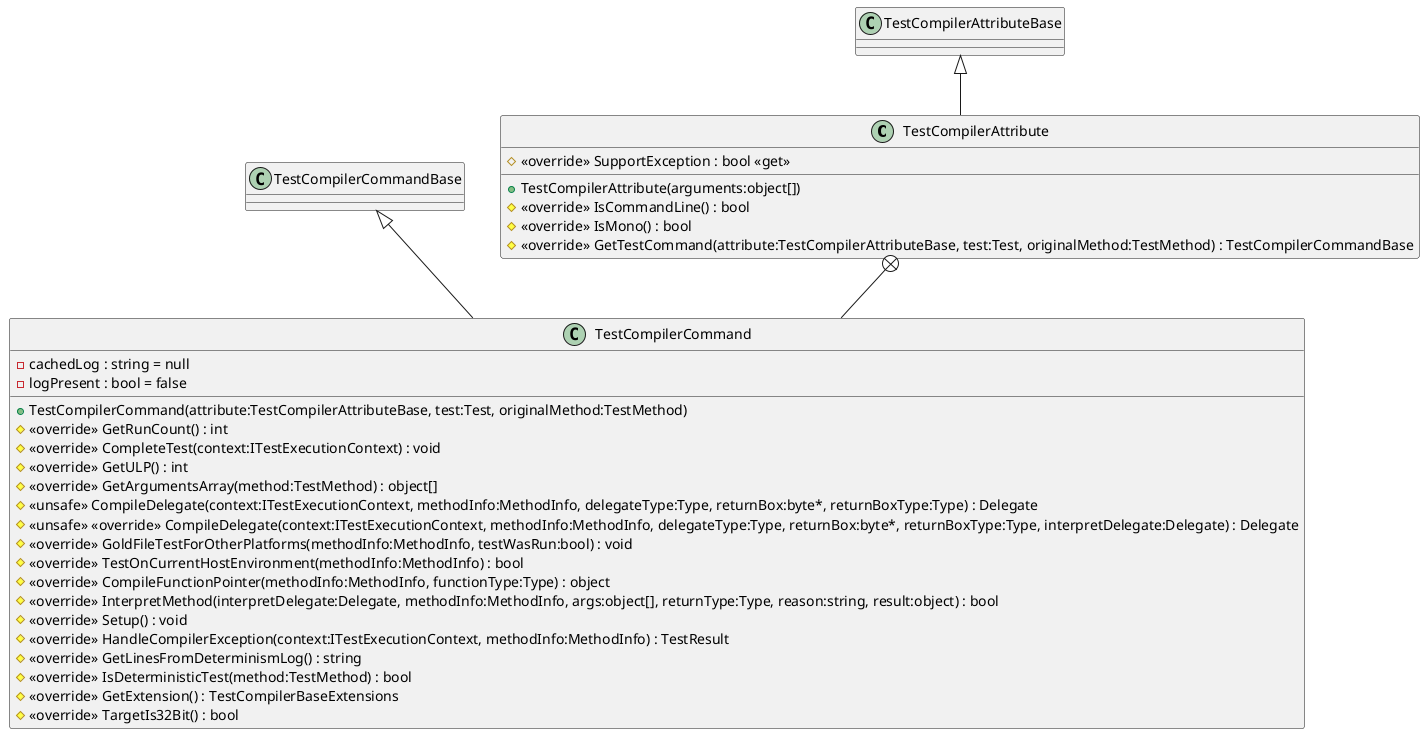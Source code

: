 @startuml
class TestCompilerAttribute {
    + TestCompilerAttribute(arguments:object[])
    # <<override>> IsCommandLine() : bool
    # <<override>> IsMono() : bool
    # <<override>> SupportException : bool <<get>>
    # <<override>> GetTestCommand(attribute:TestCompilerAttributeBase, test:Test, originalMethod:TestMethod) : TestCompilerCommandBase
}
class TestCompilerCommand {
    + TestCompilerCommand(attribute:TestCompilerAttributeBase, test:Test, originalMethod:TestMethod)
    # <<override>> GetRunCount() : int
    # <<override>> CompleteTest(context:ITestExecutionContext) : void
    # <<override>> GetULP() : int
    # <<override>> GetArgumentsArray(method:TestMethod) : object[]
    # <<unsafe>> CompileDelegate(context:ITestExecutionContext, methodInfo:MethodInfo, delegateType:Type, returnBox:byte*, returnBoxType:Type) : Delegate
    # <<unsafe>> <<override>> CompileDelegate(context:ITestExecutionContext, methodInfo:MethodInfo, delegateType:Type, returnBox:byte*, returnBoxType:Type, interpretDelegate:Delegate) : Delegate
    # <<override>> GoldFileTestForOtherPlatforms(methodInfo:MethodInfo, testWasRun:bool) : void
    # <<override>> TestOnCurrentHostEnvironment(methodInfo:MethodInfo) : bool
    # <<override>> CompileFunctionPointer(methodInfo:MethodInfo, functionType:Type) : object
    # <<override>> InterpretMethod(interpretDelegate:Delegate, methodInfo:MethodInfo, args:object[], returnType:Type, reason:string, result:object) : bool
    # <<override>> Setup() : void
    # <<override>> HandleCompilerException(context:ITestExecutionContext, methodInfo:MethodInfo) : TestResult
    - cachedLog : string = null
    - logPresent : bool = false
    # <<override>> GetLinesFromDeterminismLog() : string
    # <<override>> IsDeterministicTest(method:TestMethod) : bool
    # <<override>> GetExtension() : TestCompilerBaseExtensions
    # <<override>> TargetIs32Bit() : bool
}
TestCompilerAttributeBase <|-- TestCompilerAttribute
TestCompilerAttribute +-- TestCompilerCommand
TestCompilerCommandBase <|-- TestCompilerCommand
@enduml
